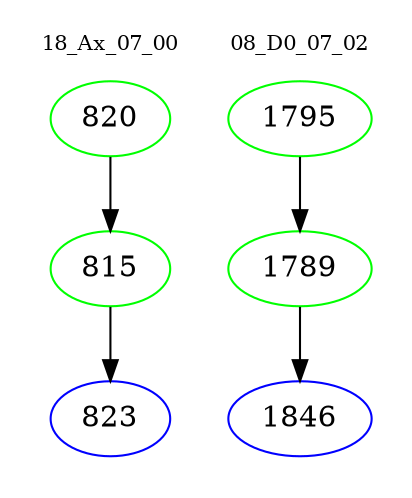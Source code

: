 digraph{
subgraph cluster_0 {
color = white
label = "18_Ax_07_00";
fontsize=10;
T0_820 [label="820", color="green"]
T0_820 -> T0_815 [color="black"]
T0_815 [label="815", color="green"]
T0_815 -> T0_823 [color="black"]
T0_823 [label="823", color="blue"]
}
subgraph cluster_1 {
color = white
label = "08_D0_07_02";
fontsize=10;
T1_1795 [label="1795", color="green"]
T1_1795 -> T1_1789 [color="black"]
T1_1789 [label="1789", color="green"]
T1_1789 -> T1_1846 [color="black"]
T1_1846 [label="1846", color="blue"]
}
}
